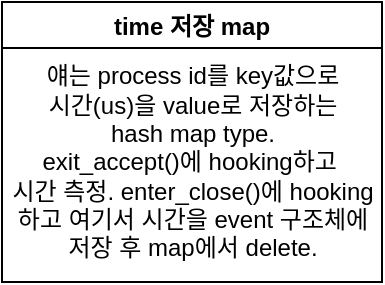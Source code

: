 <mxfile version="17.4.5" type="github">
  <diagram id="bCPXrPhEQwD1uWhgYFIz" name="Page-1">
    <mxGraphModel dx="1181" dy="687" grid="1" gridSize="10" guides="1" tooltips="1" connect="1" arrows="1" fold="1" page="1" pageScale="1" pageWidth="827" pageHeight="1169" math="0" shadow="0">
      <root>
        <mxCell id="0" />
        <mxCell id="1" parent="0" />
        <mxCell id="6HWFfvK5nsREg1de3G_v-2" value="time 저장 map" style="swimlane;" vertex="1" parent="1">
          <mxGeometry x="40" y="30" width="190" height="140" as="geometry" />
        </mxCell>
        <mxCell id="6HWFfvK5nsREg1de3G_v-4" value="얘는 process id를 key값으로&lt;br&gt;시간(us)을&amp;nbsp;value로 저장하는&lt;br&gt;hash map type.&lt;br&gt;exit_accept()에 hooking하고&amp;nbsp;&lt;br&gt;시간 측정. enter_close()에 hooking&lt;br&gt;하고 여기서 시간을 event 구조체에&lt;br&gt;저장 후 map에서 delete." style="text;html=1;align=center;verticalAlign=middle;resizable=0;points=[];autosize=1;strokeColor=none;fillColor=none;" vertex="1" parent="6HWFfvK5nsREg1de3G_v-2">
          <mxGeometry y="30" width="190" height="100" as="geometry" />
        </mxCell>
      </root>
    </mxGraphModel>
  </diagram>
</mxfile>
